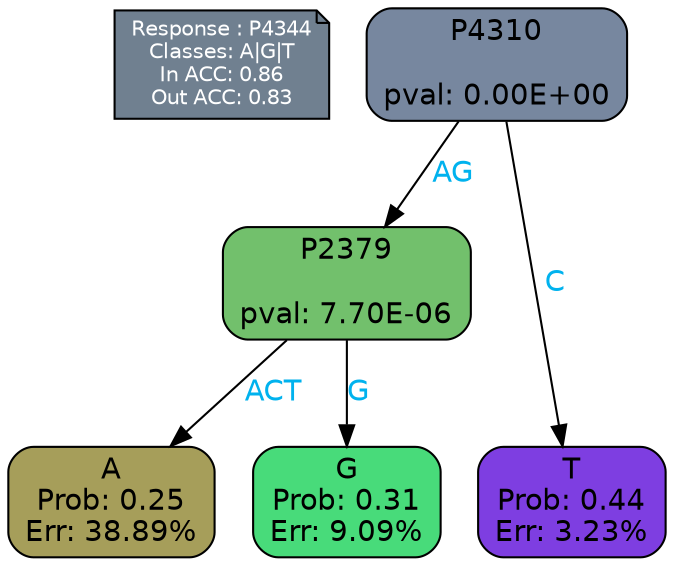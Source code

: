 digraph Tree {
node [shape=box, style="filled, rounded", color="black", fontname=helvetica] ;
graph [ranksep=equally, splines=polylines, bgcolor=transparent, dpi=600] ;
edge [fontname=helvetica] ;
LEGEND [label="Response : P4344
Classes: A|G|T
In ACC: 0.86
Out ACC: 0.83
",shape=note,align=left,style=filled,fillcolor="slategray",fontcolor="white",fontsize=10];1 [label="P4310

pval: 0.00E+00", fillcolor="#77879f"] ;
2 [label="P2379

pval: 7.70E-06", fillcolor="#72c06c"] ;
3 [label="A
Prob: 0.25
Err: 38.89%", fillcolor="#a69e5a"] ;
4 [label="G
Prob: 0.31
Err: 9.09%", fillcolor="#48db7a"] ;
5 [label="T
Prob: 0.44
Err: 3.23%", fillcolor="#7e3ee1"] ;
1 -> 2 [label="AG",fontcolor=deepskyblue2] ;
1 -> 5 [label="C",fontcolor=deepskyblue2] ;
2 -> 3 [label="ACT",fontcolor=deepskyblue2] ;
2 -> 4 [label="G",fontcolor=deepskyblue2] ;
{rank = same; 3;4;5;}{rank = same; LEGEND;1;}}